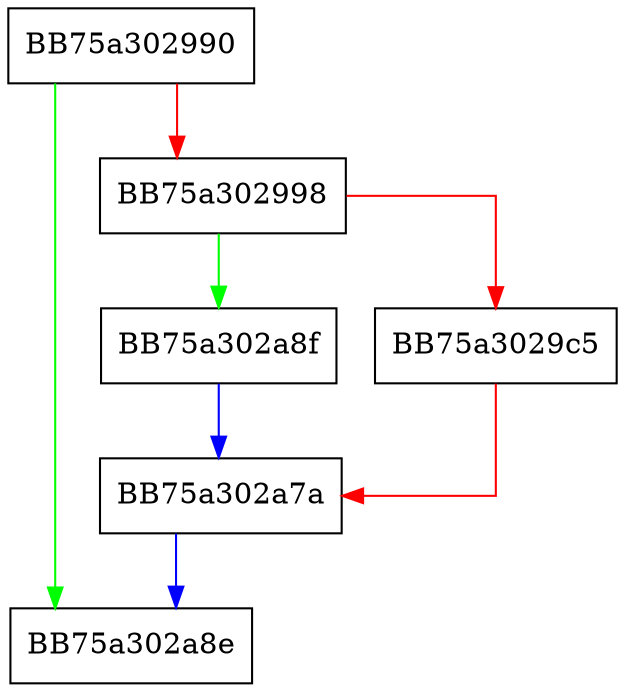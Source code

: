 digraph mail_emit_add_stack_k32 {
  node [shape="box"];
  graph [splines=ortho];
  BB75a302990 -> BB75a302a8e [color="green"];
  BB75a302990 -> BB75a302998 [color="red"];
  BB75a302998 -> BB75a302a8f [color="green"];
  BB75a302998 -> BB75a3029c5 [color="red"];
  BB75a3029c5 -> BB75a302a7a [color="red"];
  BB75a302a7a -> BB75a302a8e [color="blue"];
  BB75a302a8f -> BB75a302a7a [color="blue"];
}